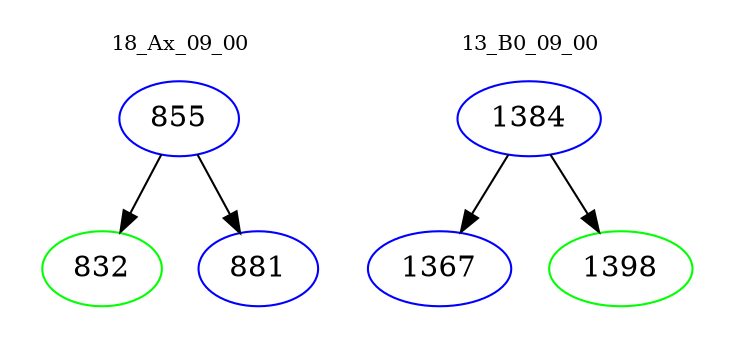 digraph{
subgraph cluster_0 {
color = white
label = "18_Ax_09_00";
fontsize=10;
T0_855 [label="855", color="blue"]
T0_855 -> T0_832 [color="black"]
T0_832 [label="832", color="green"]
T0_855 -> T0_881 [color="black"]
T0_881 [label="881", color="blue"]
}
subgraph cluster_1 {
color = white
label = "13_B0_09_00";
fontsize=10;
T1_1384 [label="1384", color="blue"]
T1_1384 -> T1_1367 [color="black"]
T1_1367 [label="1367", color="blue"]
T1_1384 -> T1_1398 [color="black"]
T1_1398 [label="1398", color="green"]
}
}
